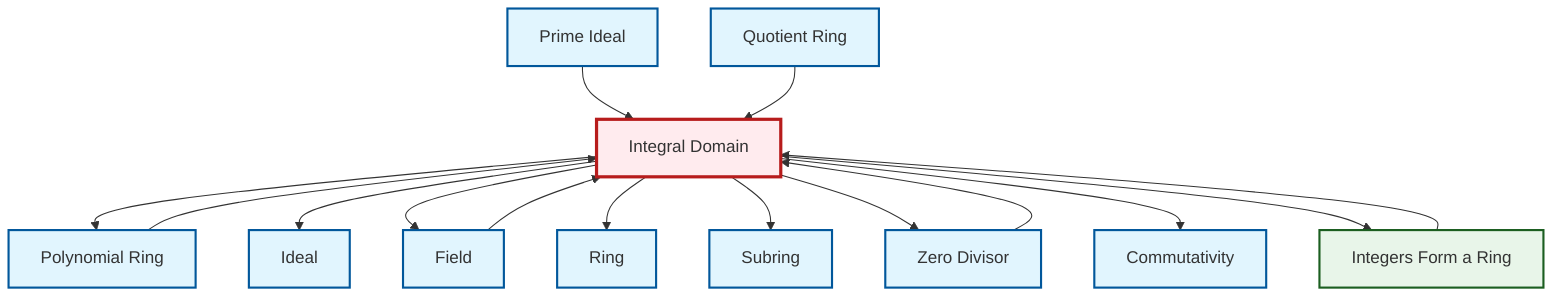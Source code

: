 graph TD
    classDef definition fill:#e1f5fe,stroke:#01579b,stroke-width:2px
    classDef theorem fill:#f3e5f5,stroke:#4a148c,stroke-width:2px
    classDef axiom fill:#fff3e0,stroke:#e65100,stroke-width:2px
    classDef example fill:#e8f5e9,stroke:#1b5e20,stroke-width:2px
    classDef current fill:#ffebee,stroke:#b71c1c,stroke-width:3px
    def-integral-domain["Integral Domain"]:::definition
    def-commutativity["Commutativity"]:::definition
    def-quotient-ring["Quotient Ring"]:::definition
    ex-integers-ring["Integers Form a Ring"]:::example
    def-ring["Ring"]:::definition
    def-ideal["Ideal"]:::definition
    def-subring["Subring"]:::definition
    def-polynomial-ring["Polynomial Ring"]:::definition
    def-zero-divisor["Zero Divisor"]:::definition
    def-prime-ideal["Prime Ideal"]:::definition
    def-field["Field"]:::definition
    def-integral-domain --> def-polynomial-ring
    ex-integers-ring --> def-integral-domain
    def-integral-domain --> def-ideal
    def-zero-divisor --> def-integral-domain
    def-polynomial-ring --> def-integral-domain
    def-integral-domain --> def-field
    def-prime-ideal --> def-integral-domain
    def-quotient-ring --> def-integral-domain
    def-integral-domain --> def-ring
    def-integral-domain --> def-subring
    def-field --> def-integral-domain
    def-integral-domain --> def-zero-divisor
    def-integral-domain --> def-commutativity
    def-integral-domain --> ex-integers-ring
    class def-integral-domain current